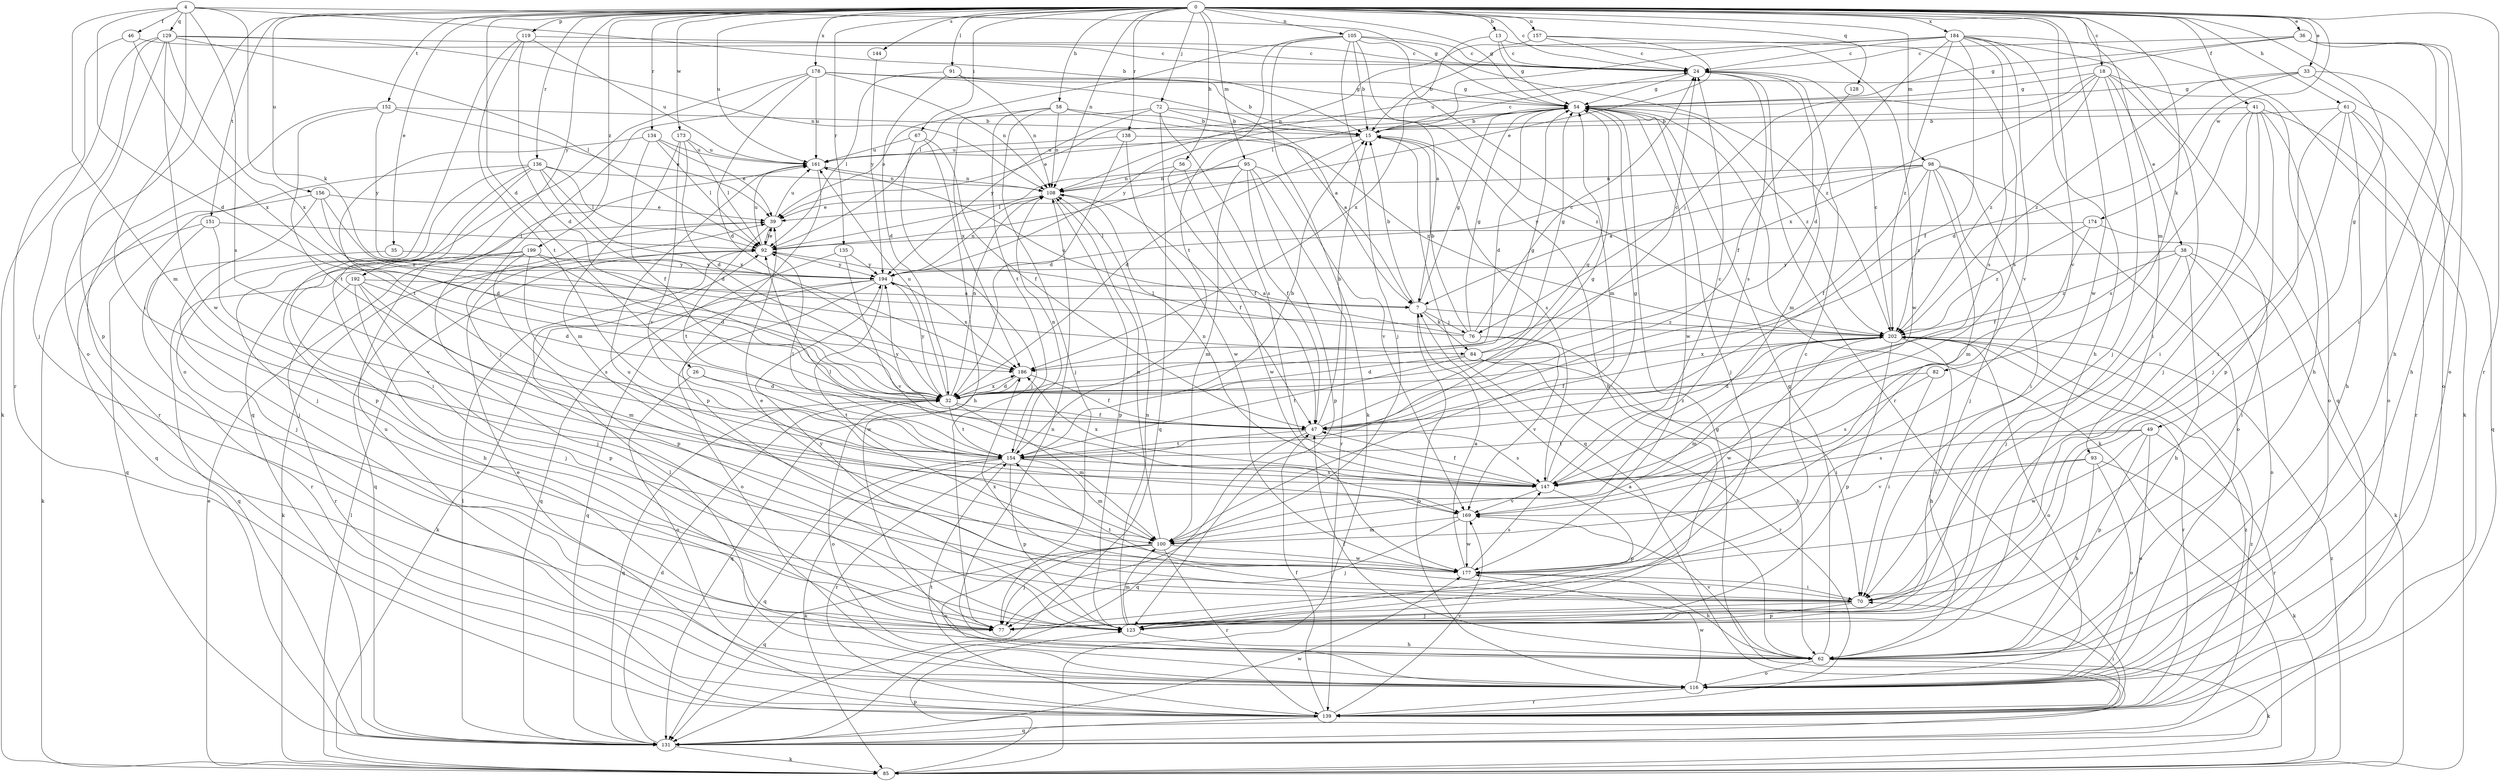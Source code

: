 strict digraph  {
0;
4;
7;
13;
15;
18;
24;
26;
32;
33;
35;
36;
38;
39;
41;
46;
47;
49;
54;
56;
58;
61;
62;
67;
70;
72;
76;
77;
82;
84;
85;
91;
92;
93;
95;
98;
100;
105;
108;
116;
119;
123;
128;
129;
131;
134;
135;
136;
138;
139;
144;
147;
151;
152;
154;
156;
157;
161;
169;
173;
174;
177;
178;
184;
186;
192;
194;
199;
202;
0 -> 13  [label=b];
0 -> 18  [label=c];
0 -> 24  [label=c];
0 -> 26  [label=d];
0 -> 33  [label=e];
0 -> 35  [label=e];
0 -> 36  [label=e];
0 -> 41  [label=f];
0 -> 49  [label=g];
0 -> 54  [label=g];
0 -> 56  [label=h];
0 -> 58  [label=h];
0 -> 61  [label=h];
0 -> 67  [label=i];
0 -> 72  [label=j];
0 -> 82  [label=k];
0 -> 91  [label=l];
0 -> 93  [label=m];
0 -> 95  [label=m];
0 -> 98  [label=m];
0 -> 105  [label=n];
0 -> 108  [label=n];
0 -> 116  [label=o];
0 -> 119  [label=p];
0 -> 128  [label=q];
0 -> 134  [label=r];
0 -> 135  [label=r];
0 -> 136  [label=r];
0 -> 138  [label=r];
0 -> 139  [label=r];
0 -> 144  [label=s];
0 -> 151  [label=t];
0 -> 152  [label=t];
0 -> 156  [label=u];
0 -> 157  [label=u];
0 -> 161  [label=u];
0 -> 169  [label=v];
0 -> 173  [label=w];
0 -> 174  [label=w];
0 -> 177  [label=w];
0 -> 178  [label=x];
0 -> 184  [label=x];
0 -> 192  [label=y];
0 -> 199  [label=z];
4 -> 15  [label=b];
4 -> 32  [label=d];
4 -> 46  [label=f];
4 -> 54  [label=g];
4 -> 70  [label=i];
4 -> 84  [label=k];
4 -> 100  [label=m];
4 -> 129  [label=q];
4 -> 147  [label=s];
7 -> 15  [label=b];
7 -> 54  [label=g];
7 -> 76  [label=j];
7 -> 84  [label=k];
7 -> 116  [label=o];
7 -> 202  [label=z];
13 -> 24  [label=c];
13 -> 54  [label=g];
13 -> 177  [label=w];
13 -> 186  [label=x];
15 -> 24  [label=c];
15 -> 32  [label=d];
15 -> 131  [label=q];
15 -> 147  [label=s];
15 -> 161  [label=u];
18 -> 38  [label=e];
18 -> 54  [label=g];
18 -> 62  [label=h];
18 -> 70  [label=i];
18 -> 76  [label=j];
18 -> 77  [label=j];
18 -> 186  [label=x];
18 -> 202  [label=z];
24 -> 54  [label=g];
24 -> 100  [label=m];
24 -> 139  [label=r];
24 -> 147  [label=s];
26 -> 32  [label=d];
26 -> 116  [label=o];
26 -> 154  [label=t];
32 -> 47  [label=f];
32 -> 54  [label=g];
32 -> 100  [label=m];
32 -> 108  [label=n];
32 -> 116  [label=o];
32 -> 131  [label=q];
32 -> 154  [label=t];
32 -> 161  [label=u];
32 -> 186  [label=x];
32 -> 194  [label=y];
33 -> 32  [label=d];
33 -> 54  [label=g];
33 -> 62  [label=h];
33 -> 116  [label=o];
33 -> 202  [label=z];
35 -> 139  [label=r];
35 -> 194  [label=y];
36 -> 24  [label=c];
36 -> 54  [label=g];
36 -> 62  [label=h];
36 -> 70  [label=i];
36 -> 116  [label=o];
36 -> 161  [label=u];
38 -> 62  [label=h];
38 -> 77  [label=j];
38 -> 85  [label=k];
38 -> 116  [label=o];
38 -> 194  [label=y];
38 -> 202  [label=z];
39 -> 92  [label=l];
39 -> 131  [label=q];
39 -> 154  [label=t];
39 -> 161  [label=u];
41 -> 15  [label=b];
41 -> 70  [label=i];
41 -> 77  [label=j];
41 -> 116  [label=o];
41 -> 123  [label=p];
41 -> 139  [label=r];
41 -> 147  [label=s];
46 -> 24  [label=c];
46 -> 139  [label=r];
46 -> 186  [label=x];
47 -> 15  [label=b];
47 -> 54  [label=g];
47 -> 131  [label=q];
47 -> 147  [label=s];
47 -> 154  [label=t];
47 -> 194  [label=y];
49 -> 116  [label=o];
49 -> 123  [label=p];
49 -> 139  [label=r];
49 -> 147  [label=s];
49 -> 154  [label=t];
49 -> 177  [label=w];
54 -> 15  [label=b];
54 -> 32  [label=d];
54 -> 39  [label=e];
54 -> 77  [label=j];
54 -> 85  [label=k];
54 -> 177  [label=w];
54 -> 194  [label=y];
54 -> 202  [label=z];
56 -> 47  [label=f];
56 -> 108  [label=n];
56 -> 177  [label=w];
58 -> 7  [label=a];
58 -> 15  [label=b];
58 -> 77  [label=j];
58 -> 108  [label=n];
58 -> 154  [label=t];
58 -> 186  [label=x];
61 -> 15  [label=b];
61 -> 62  [label=h];
61 -> 70  [label=i];
61 -> 77  [label=j];
61 -> 116  [label=o];
61 -> 131  [label=q];
62 -> 7  [label=a];
62 -> 47  [label=f];
62 -> 54  [label=g];
62 -> 85  [label=k];
62 -> 108  [label=n];
62 -> 116  [label=o];
62 -> 169  [label=v];
67 -> 47  [label=f];
67 -> 62  [label=h];
67 -> 77  [label=j];
67 -> 161  [label=u];
70 -> 77  [label=j];
70 -> 123  [label=p];
70 -> 154  [label=t];
70 -> 186  [label=x];
70 -> 194  [label=y];
72 -> 15  [label=b];
72 -> 39  [label=e];
72 -> 131  [label=q];
72 -> 147  [label=s];
72 -> 194  [label=y];
72 -> 202  [label=z];
76 -> 15  [label=b];
76 -> 24  [label=c];
76 -> 54  [label=g];
76 -> 62  [label=h];
76 -> 92  [label=l];
76 -> 161  [label=u];
76 -> 169  [label=v];
82 -> 32  [label=d];
82 -> 70  [label=i];
82 -> 147  [label=s];
84 -> 24  [label=c];
84 -> 32  [label=d];
84 -> 54  [label=g];
84 -> 70  [label=i];
84 -> 139  [label=r];
84 -> 154  [label=t];
85 -> 39  [label=e];
85 -> 92  [label=l];
85 -> 123  [label=p];
85 -> 202  [label=z];
91 -> 32  [label=d];
91 -> 54  [label=g];
91 -> 92  [label=l];
91 -> 108  [label=n];
92 -> 39  [label=e];
92 -> 85  [label=k];
92 -> 161  [label=u];
92 -> 194  [label=y];
93 -> 62  [label=h];
93 -> 85  [label=k];
93 -> 116  [label=o];
93 -> 147  [label=s];
93 -> 169  [label=v];
95 -> 47  [label=f];
95 -> 92  [label=l];
95 -> 100  [label=m];
95 -> 108  [label=n];
95 -> 123  [label=p];
95 -> 139  [label=r];
95 -> 169  [label=v];
98 -> 7  [label=a];
98 -> 47  [label=f];
98 -> 70  [label=i];
98 -> 77  [label=j];
98 -> 100  [label=m];
98 -> 108  [label=n];
98 -> 116  [label=o];
98 -> 194  [label=y];
98 -> 202  [label=z];
100 -> 77  [label=j];
100 -> 108  [label=n];
100 -> 116  [label=o];
100 -> 131  [label=q];
100 -> 139  [label=r];
100 -> 177  [label=w];
105 -> 7  [label=a];
105 -> 15  [label=b];
105 -> 24  [label=c];
105 -> 77  [label=j];
105 -> 85  [label=k];
105 -> 92  [label=l];
105 -> 100  [label=m];
105 -> 154  [label=t];
105 -> 202  [label=z];
108 -> 39  [label=e];
108 -> 47  [label=f];
108 -> 123  [label=p];
116 -> 92  [label=l];
116 -> 139  [label=r];
116 -> 161  [label=u];
116 -> 177  [label=w];
119 -> 24  [label=c];
119 -> 32  [label=d];
119 -> 116  [label=o];
119 -> 154  [label=t];
119 -> 161  [label=u];
123 -> 15  [label=b];
123 -> 24  [label=c];
123 -> 62  [label=h];
123 -> 100  [label=m];
123 -> 108  [label=n];
128 -> 47  [label=f];
129 -> 24  [label=c];
129 -> 77  [label=j];
129 -> 85  [label=k];
129 -> 92  [label=l];
129 -> 108  [label=n];
129 -> 123  [label=p];
129 -> 177  [label=w];
129 -> 186  [label=x];
131 -> 32  [label=d];
131 -> 54  [label=g];
131 -> 85  [label=k];
131 -> 92  [label=l];
131 -> 177  [label=w];
131 -> 202  [label=z];
134 -> 39  [label=e];
134 -> 47  [label=f];
134 -> 92  [label=l];
134 -> 154  [label=t];
134 -> 161  [label=u];
135 -> 131  [label=q];
135 -> 169  [label=v];
135 -> 194  [label=y];
136 -> 32  [label=d];
136 -> 70  [label=i];
136 -> 77  [label=j];
136 -> 92  [label=l];
136 -> 108  [label=n];
136 -> 123  [label=p];
136 -> 131  [label=q];
136 -> 186  [label=x];
138 -> 32  [label=d];
138 -> 161  [label=u];
138 -> 177  [label=w];
138 -> 202  [label=z];
139 -> 39  [label=e];
139 -> 47  [label=f];
139 -> 70  [label=i];
139 -> 131  [label=q];
139 -> 154  [label=t];
139 -> 169  [label=v];
139 -> 202  [label=z];
144 -> 194  [label=y];
147 -> 24  [label=c];
147 -> 47  [label=f];
147 -> 54  [label=g];
147 -> 92  [label=l];
147 -> 108  [label=n];
147 -> 123  [label=p];
147 -> 169  [label=v];
147 -> 186  [label=x];
151 -> 77  [label=j];
151 -> 85  [label=k];
151 -> 92  [label=l];
151 -> 169  [label=v];
152 -> 15  [label=b];
152 -> 39  [label=e];
152 -> 139  [label=r];
152 -> 154  [label=t];
152 -> 194  [label=y];
154 -> 15  [label=b];
154 -> 54  [label=g];
154 -> 85  [label=k];
154 -> 92  [label=l];
154 -> 100  [label=m];
154 -> 108  [label=n];
154 -> 123  [label=p];
154 -> 131  [label=q];
154 -> 139  [label=r];
154 -> 147  [label=s];
154 -> 202  [label=z];
156 -> 32  [label=d];
156 -> 39  [label=e];
156 -> 77  [label=j];
156 -> 131  [label=q];
156 -> 202  [label=z];
157 -> 24  [label=c];
157 -> 39  [label=e];
157 -> 108  [label=n];
157 -> 147  [label=s];
161 -> 108  [label=n];
161 -> 123  [label=p];
169 -> 77  [label=j];
169 -> 100  [label=m];
169 -> 177  [label=w];
173 -> 32  [label=d];
173 -> 92  [label=l];
173 -> 100  [label=m];
173 -> 161  [label=u];
173 -> 169  [label=v];
174 -> 47  [label=f];
174 -> 70  [label=i];
174 -> 92  [label=l];
174 -> 202  [label=z];
177 -> 7  [label=a];
177 -> 39  [label=e];
177 -> 62  [label=h];
177 -> 70  [label=i];
177 -> 147  [label=s];
177 -> 161  [label=u];
178 -> 7  [label=a];
178 -> 15  [label=b];
178 -> 32  [label=d];
178 -> 54  [label=g];
178 -> 77  [label=j];
178 -> 108  [label=n];
178 -> 131  [label=q];
178 -> 161  [label=u];
184 -> 15  [label=b];
184 -> 24  [label=c];
184 -> 32  [label=d];
184 -> 47  [label=f];
184 -> 62  [label=h];
184 -> 85  [label=k];
184 -> 92  [label=l];
184 -> 131  [label=q];
184 -> 147  [label=s];
184 -> 169  [label=v];
184 -> 202  [label=z];
186 -> 32  [label=d];
186 -> 47  [label=f];
186 -> 131  [label=q];
192 -> 7  [label=a];
192 -> 32  [label=d];
192 -> 77  [label=j];
192 -> 100  [label=m];
192 -> 123  [label=p];
192 -> 139  [label=r];
194 -> 7  [label=a];
194 -> 85  [label=k];
194 -> 108  [label=n];
194 -> 116  [label=o];
194 -> 131  [label=q];
194 -> 177  [label=w];
194 -> 186  [label=x];
199 -> 32  [label=d];
199 -> 62  [label=h];
199 -> 77  [label=j];
199 -> 123  [label=p];
199 -> 131  [label=q];
199 -> 147  [label=s];
199 -> 194  [label=y];
202 -> 24  [label=c];
202 -> 47  [label=f];
202 -> 62  [label=h];
202 -> 100  [label=m];
202 -> 116  [label=o];
202 -> 123  [label=p];
202 -> 139  [label=r];
202 -> 177  [label=w];
202 -> 186  [label=x];
}
